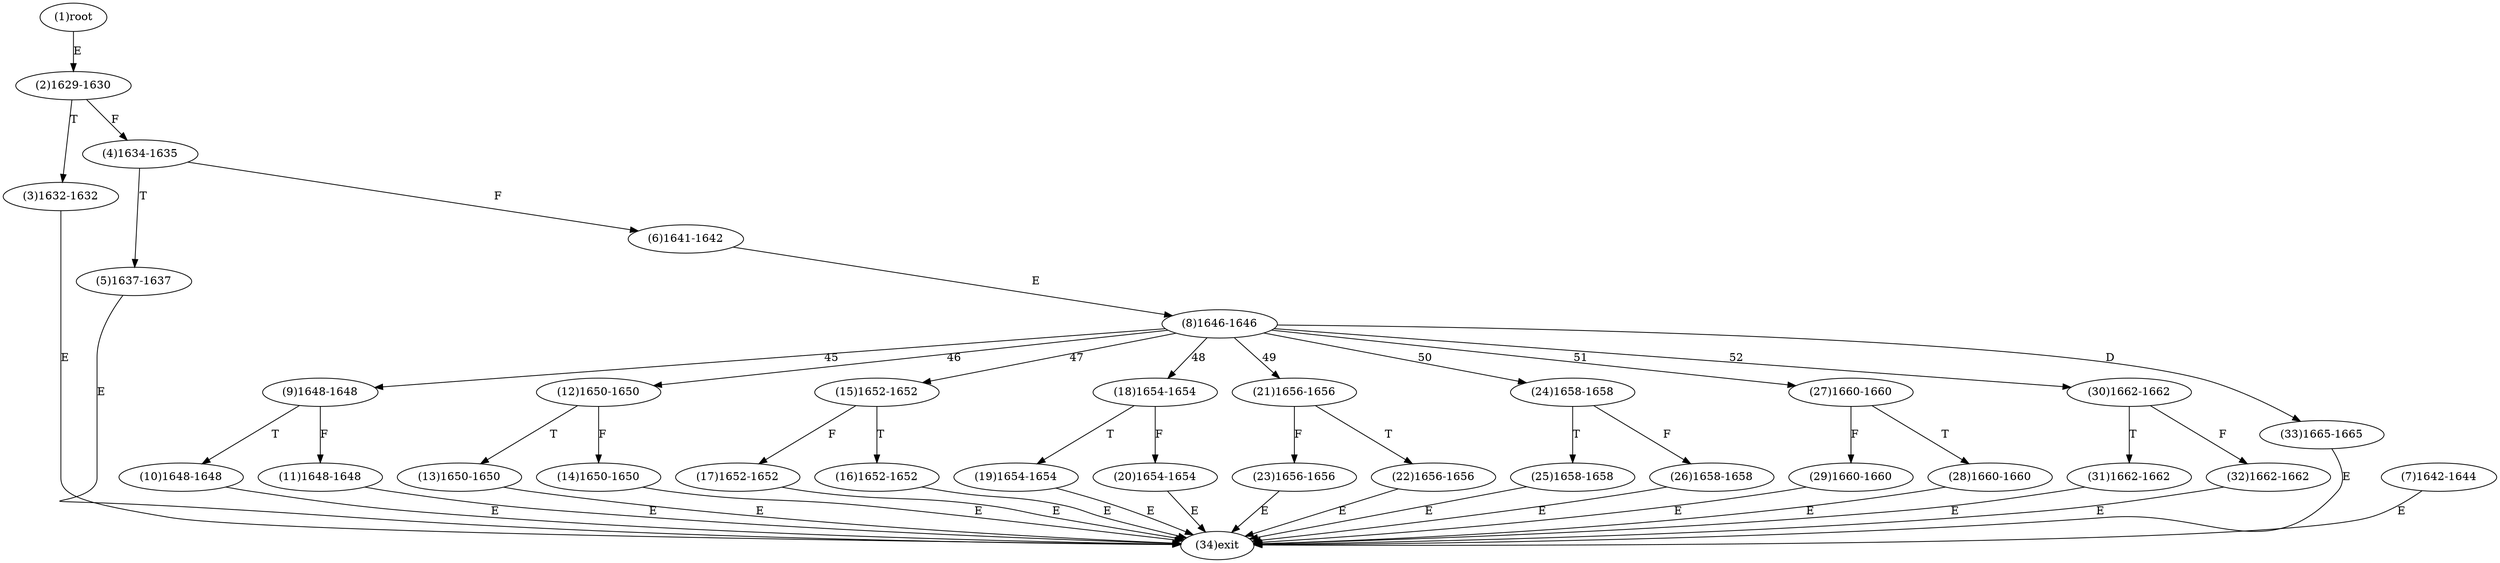digraph "" { 
1[ label="(1)root"];
2[ label="(2)1629-1630"];
3[ label="(3)1632-1632"];
4[ label="(4)1634-1635"];
5[ label="(5)1637-1637"];
6[ label="(6)1641-1642"];
7[ label="(7)1642-1644"];
8[ label="(8)1646-1646"];
9[ label="(9)1648-1648"];
10[ label="(10)1648-1648"];
11[ label="(11)1648-1648"];
12[ label="(12)1650-1650"];
13[ label="(13)1650-1650"];
14[ label="(14)1650-1650"];
15[ label="(15)1652-1652"];
17[ label="(17)1652-1652"];
16[ label="(16)1652-1652"];
19[ label="(19)1654-1654"];
18[ label="(18)1654-1654"];
21[ label="(21)1656-1656"];
20[ label="(20)1654-1654"];
23[ label="(23)1656-1656"];
22[ label="(22)1656-1656"];
25[ label="(25)1658-1658"];
24[ label="(24)1658-1658"];
27[ label="(27)1660-1660"];
26[ label="(26)1658-1658"];
29[ label="(29)1660-1660"];
28[ label="(28)1660-1660"];
31[ label="(31)1662-1662"];
30[ label="(30)1662-1662"];
34[ label="(34)exit"];
32[ label="(32)1662-1662"];
33[ label="(33)1665-1665"];
1->2[ label="E"];
2->4[ label="F"];
2->3[ label="T"];
3->34[ label="E"];
4->6[ label="F"];
4->5[ label="T"];
5->34[ label="E"];
6->8[ label="E"];
7->34[ label="E"];
8->9[ label="45"];
8->12[ label="46"];
8->15[ label="47"];
8->18[ label="48"];
8->21[ label="49"];
8->24[ label="50"];
8->27[ label="51"];
8->30[ label="52"];
8->33[ label="D"];
9->11[ label="F"];
9->10[ label="T"];
10->34[ label="E"];
11->34[ label="E"];
12->14[ label="F"];
12->13[ label="T"];
13->34[ label="E"];
14->34[ label="E"];
15->17[ label="F"];
15->16[ label="T"];
16->34[ label="E"];
17->34[ label="E"];
18->20[ label="F"];
18->19[ label="T"];
19->34[ label="E"];
20->34[ label="E"];
21->23[ label="F"];
21->22[ label="T"];
22->34[ label="E"];
23->34[ label="E"];
24->26[ label="F"];
24->25[ label="T"];
25->34[ label="E"];
26->34[ label="E"];
27->29[ label="F"];
27->28[ label="T"];
28->34[ label="E"];
29->34[ label="E"];
30->32[ label="F"];
30->31[ label="T"];
31->34[ label="E"];
32->34[ label="E"];
33->34[ label="E"];
}